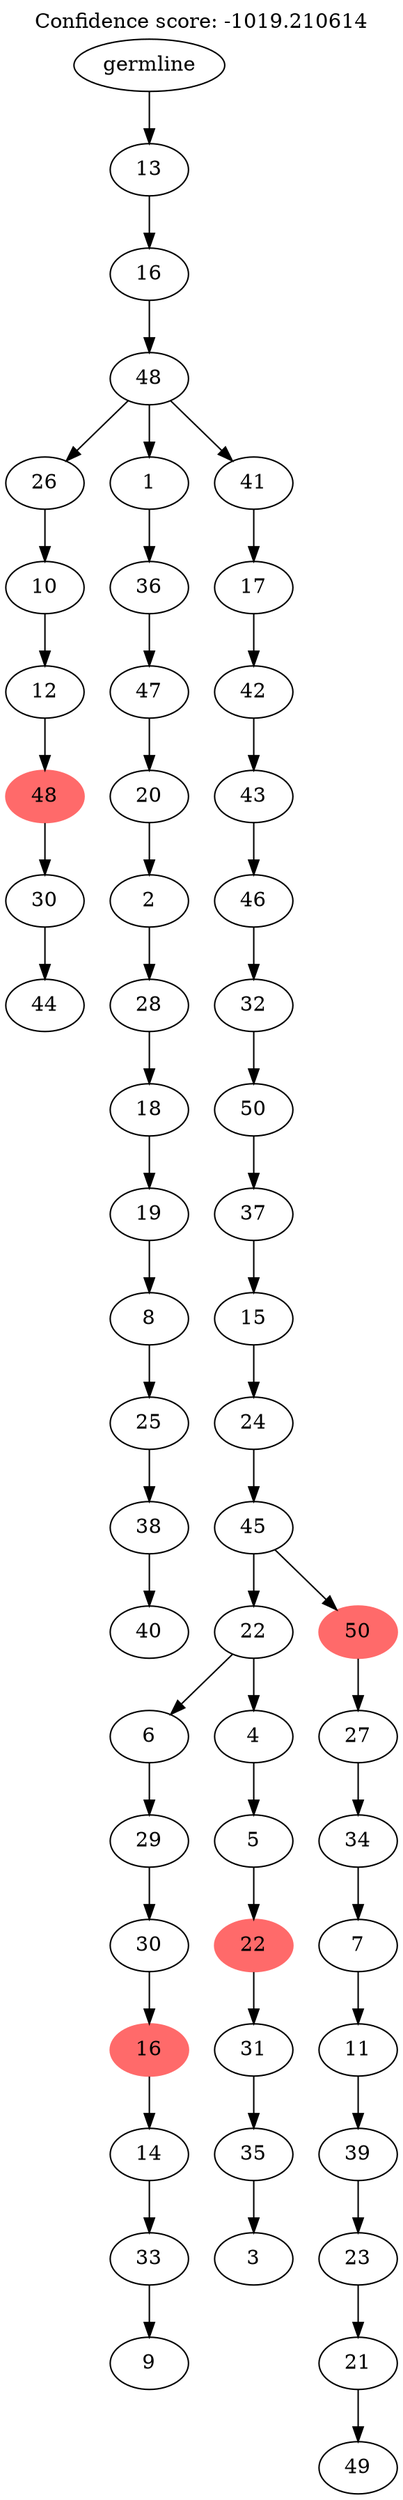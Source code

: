 digraph g {
	"54" -> "55";
	"55" [label="44"];
	"53" -> "54";
	"54" [label="30"];
	"52" -> "53";
	"53" [color=indianred1, style=filled, label="48"];
	"51" -> "52";
	"52" [label="12"];
	"50" -> "51";
	"51" [label="10"];
	"48" -> "49";
	"49" [label="40"];
	"47" -> "48";
	"48" [label="38"];
	"46" -> "47";
	"47" [label="25"];
	"45" -> "46";
	"46" [label="8"];
	"44" -> "45";
	"45" [label="19"];
	"43" -> "44";
	"44" [label="18"];
	"42" -> "43";
	"43" [label="28"];
	"41" -> "42";
	"42" [label="2"];
	"40" -> "41";
	"41" [label="20"];
	"39" -> "40";
	"40" [label="47"];
	"38" -> "39";
	"39" [label="36"];
	"36" -> "37";
	"37" [label="9"];
	"35" -> "36";
	"36" [label="33"];
	"34" -> "35";
	"35" [label="14"];
	"33" -> "34";
	"34" [color=indianred1, style=filled, label="16"];
	"32" -> "33";
	"33" [label="30"];
	"31" -> "32";
	"32" [label="29"];
	"29" -> "30";
	"30" [label="3"];
	"28" -> "29";
	"29" [label="35"];
	"27" -> "28";
	"28" [label="31"];
	"26" -> "27";
	"27" [color=indianred1, style=filled, label="22"];
	"25" -> "26";
	"26" [label="5"];
	"24" -> "25";
	"25" [label="4"];
	"24" -> "31";
	"31" [label="6"];
	"22" -> "23";
	"23" [label="49"];
	"21" -> "22";
	"22" [label="21"];
	"20" -> "21";
	"21" [label="23"];
	"19" -> "20";
	"20" [label="39"];
	"18" -> "19";
	"19" [label="11"];
	"17" -> "18";
	"18" [label="7"];
	"16" -> "17";
	"17" [label="34"];
	"15" -> "16";
	"16" [label="27"];
	"14" -> "15";
	"15" [color=indianred1, style=filled, label="50"];
	"14" -> "24";
	"24" [label="22"];
	"13" -> "14";
	"14" [label="45"];
	"12" -> "13";
	"13" [label="24"];
	"11" -> "12";
	"12" [label="15"];
	"10" -> "11";
	"11" [label="37"];
	"9" -> "10";
	"10" [label="50"];
	"8" -> "9";
	"9" [label="32"];
	"7" -> "8";
	"8" [label="46"];
	"6" -> "7";
	"7" [label="43"];
	"5" -> "6";
	"6" [label="42"];
	"4" -> "5";
	"5" [label="17"];
	"3" -> "4";
	"4" [label="41"];
	"3" -> "38";
	"38" [label="1"];
	"3" -> "50";
	"50" [label="26"];
	"2" -> "3";
	"3" [label="48"];
	"1" -> "2";
	"2" [label="16"];
	"0" -> "1";
	"1" [label="13"];
	"0" [label="germline"];
	labelloc="t";
	label="Confidence score: -1019.210614";
}
